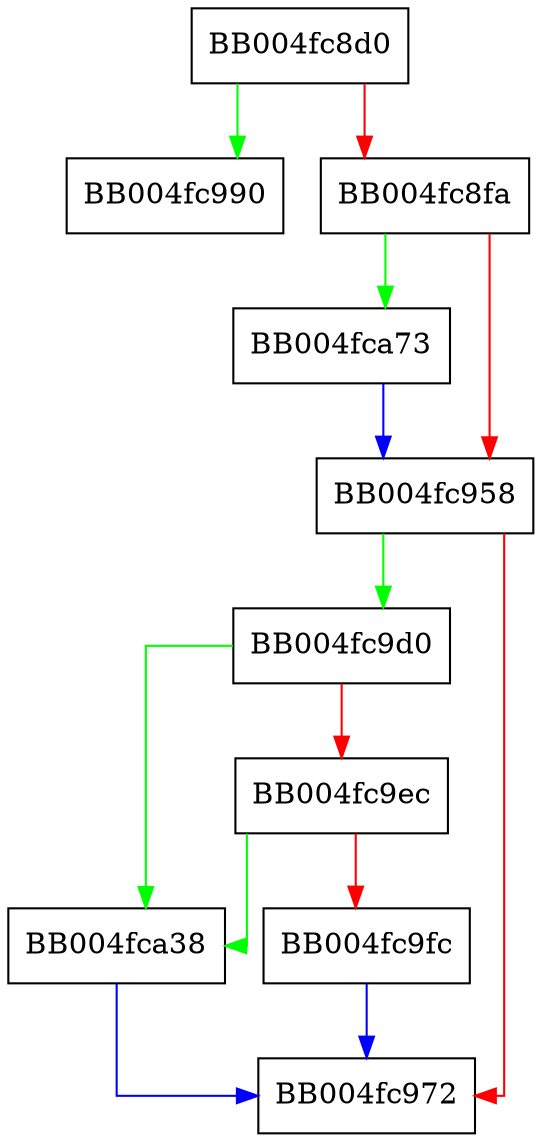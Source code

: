 digraph rxku_detected {
  node [shape="box"];
  graph [splines=ortho];
  BB004fc8d0 -> BB004fc990 [color="green"];
  BB004fc8d0 -> BB004fc8fa [color="red"];
  BB004fc8fa -> BB004fca73 [color="green"];
  BB004fc8fa -> BB004fc958 [color="red"];
  BB004fc958 -> BB004fc9d0 [color="green"];
  BB004fc958 -> BB004fc972 [color="red"];
  BB004fc9d0 -> BB004fca38 [color="green"];
  BB004fc9d0 -> BB004fc9ec [color="red"];
  BB004fc9ec -> BB004fca38 [color="green"];
  BB004fc9ec -> BB004fc9fc [color="red"];
  BB004fc9fc -> BB004fc972 [color="blue"];
  BB004fca38 -> BB004fc972 [color="blue"];
  BB004fca73 -> BB004fc958 [color="blue"];
}
